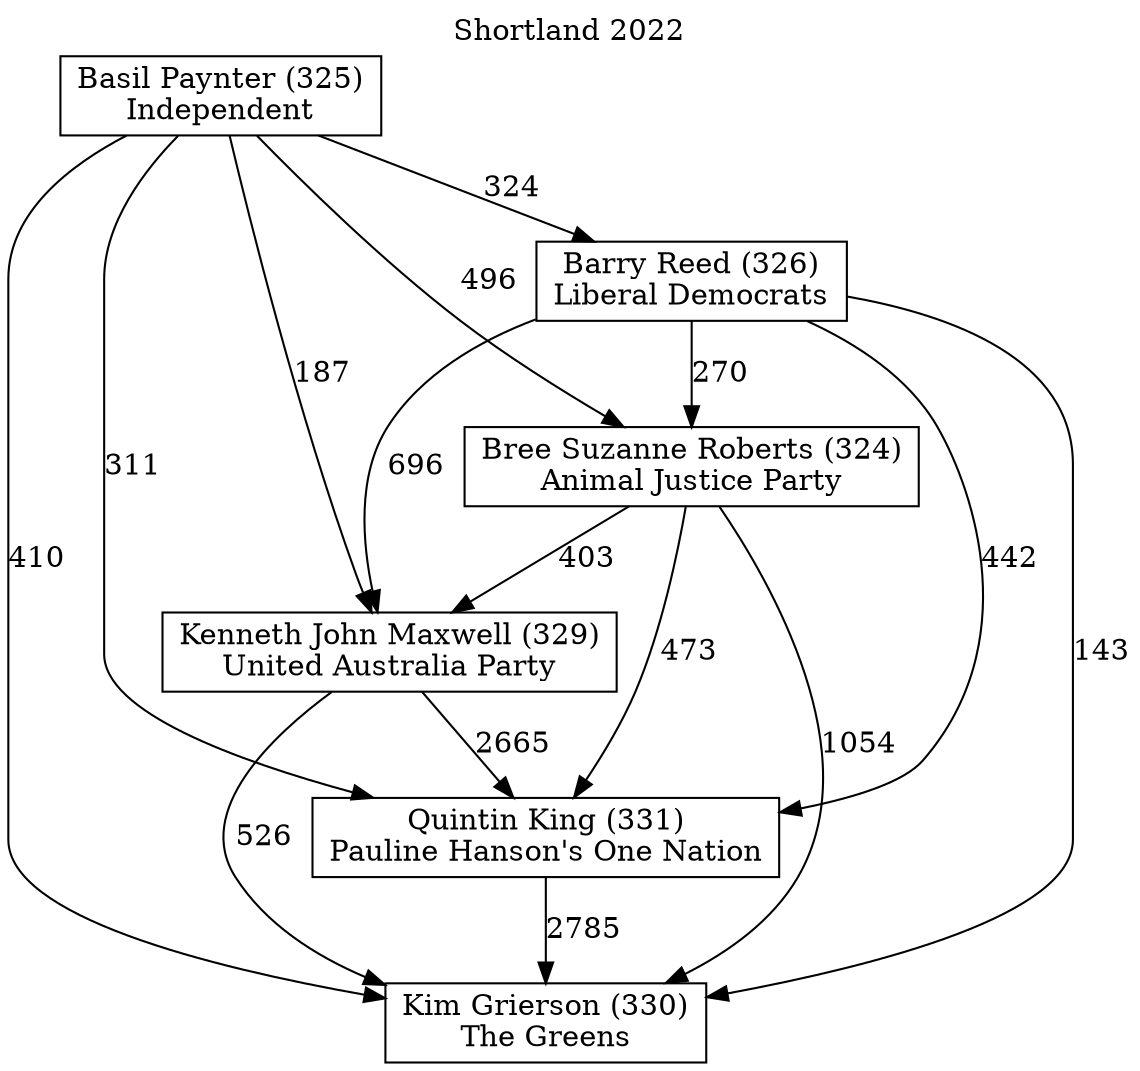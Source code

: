 // House preference flow
digraph "Kim Grierson (330)_Shortland_2022" {
	graph [label="Shortland 2022" labelloc=t mclimit=10]
	node [shape=box]
	"Barry Reed (326)" [label="Barry Reed (326)
Liberal Democrats"]
	"Basil Paynter (325)" [label="Basil Paynter (325)
Independent"]
	"Bree Suzanne Roberts (324)" [label="Bree Suzanne Roberts (324)
Animal Justice Party"]
	"Kenneth John Maxwell (329)" [label="Kenneth John Maxwell (329)
United Australia Party"]
	"Kim Grierson (330)" [label="Kim Grierson (330)
The Greens"]
	"Quintin King (331)" [label="Quintin King (331)
Pauline Hanson's One Nation"]
	"Barry Reed (326)" -> "Bree Suzanne Roberts (324)" [label=270]
	"Barry Reed (326)" -> "Kenneth John Maxwell (329)" [label=696]
	"Barry Reed (326)" -> "Kim Grierson (330)" [label=143]
	"Barry Reed (326)" -> "Quintin King (331)" [label=442]
	"Basil Paynter (325)" -> "Barry Reed (326)" [label=324]
	"Basil Paynter (325)" -> "Bree Suzanne Roberts (324)" [label=496]
	"Basil Paynter (325)" -> "Kenneth John Maxwell (329)" [label=187]
	"Basil Paynter (325)" -> "Kim Grierson (330)" [label=410]
	"Basil Paynter (325)" -> "Quintin King (331)" [label=311]
	"Bree Suzanne Roberts (324)" -> "Kenneth John Maxwell (329)" [label=403]
	"Bree Suzanne Roberts (324)" -> "Kim Grierson (330)" [label=1054]
	"Bree Suzanne Roberts (324)" -> "Quintin King (331)" [label=473]
	"Kenneth John Maxwell (329)" -> "Kim Grierson (330)" [label=526]
	"Kenneth John Maxwell (329)" -> "Quintin King (331)" [label=2665]
	"Quintin King (331)" -> "Kim Grierson (330)" [label=2785]
}
